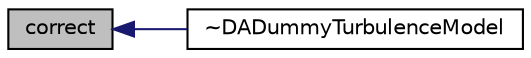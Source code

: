 digraph "correct"
{
  bgcolor="transparent";
  edge [fontname="Helvetica",fontsize="10",labelfontname="Helvetica",labelfontsize="10"];
  node [fontname="Helvetica",fontsize="10",shape=record];
  rankdir="LR";
  Node36 [label="correct",height=0.2,width=0.4,color="black", fillcolor="grey75", style="filled", fontcolor="black"];
  Node36 -> Node37 [dir="back",color="midnightblue",fontsize="10",style="solid",fontname="Helvetica"];
  Node37 [label="~DADummyTurbulenceModel",height=0.2,width=0.4,color="black",URL="$classFoam_1_1DADummyTurbulenceModel.html#a41095d4a3512778954bbc8baf6675a6f"];
}
